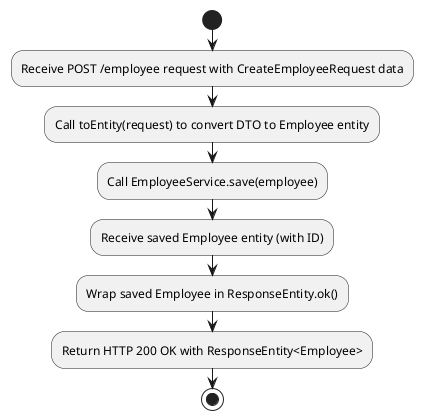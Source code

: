 @startuml
start
:Receive POST /employee request with CreateEmployeeRequest data;
:Call toEntity(request) to convert DTO to Employee entity;
:Call EmployeeService.save(employee);
:Receive saved Employee entity (with ID);
:Wrap saved Employee in ResponseEntity.ok();
:Return HTTP 200 OK with ResponseEntity<Employee>;
stop
@enduml

